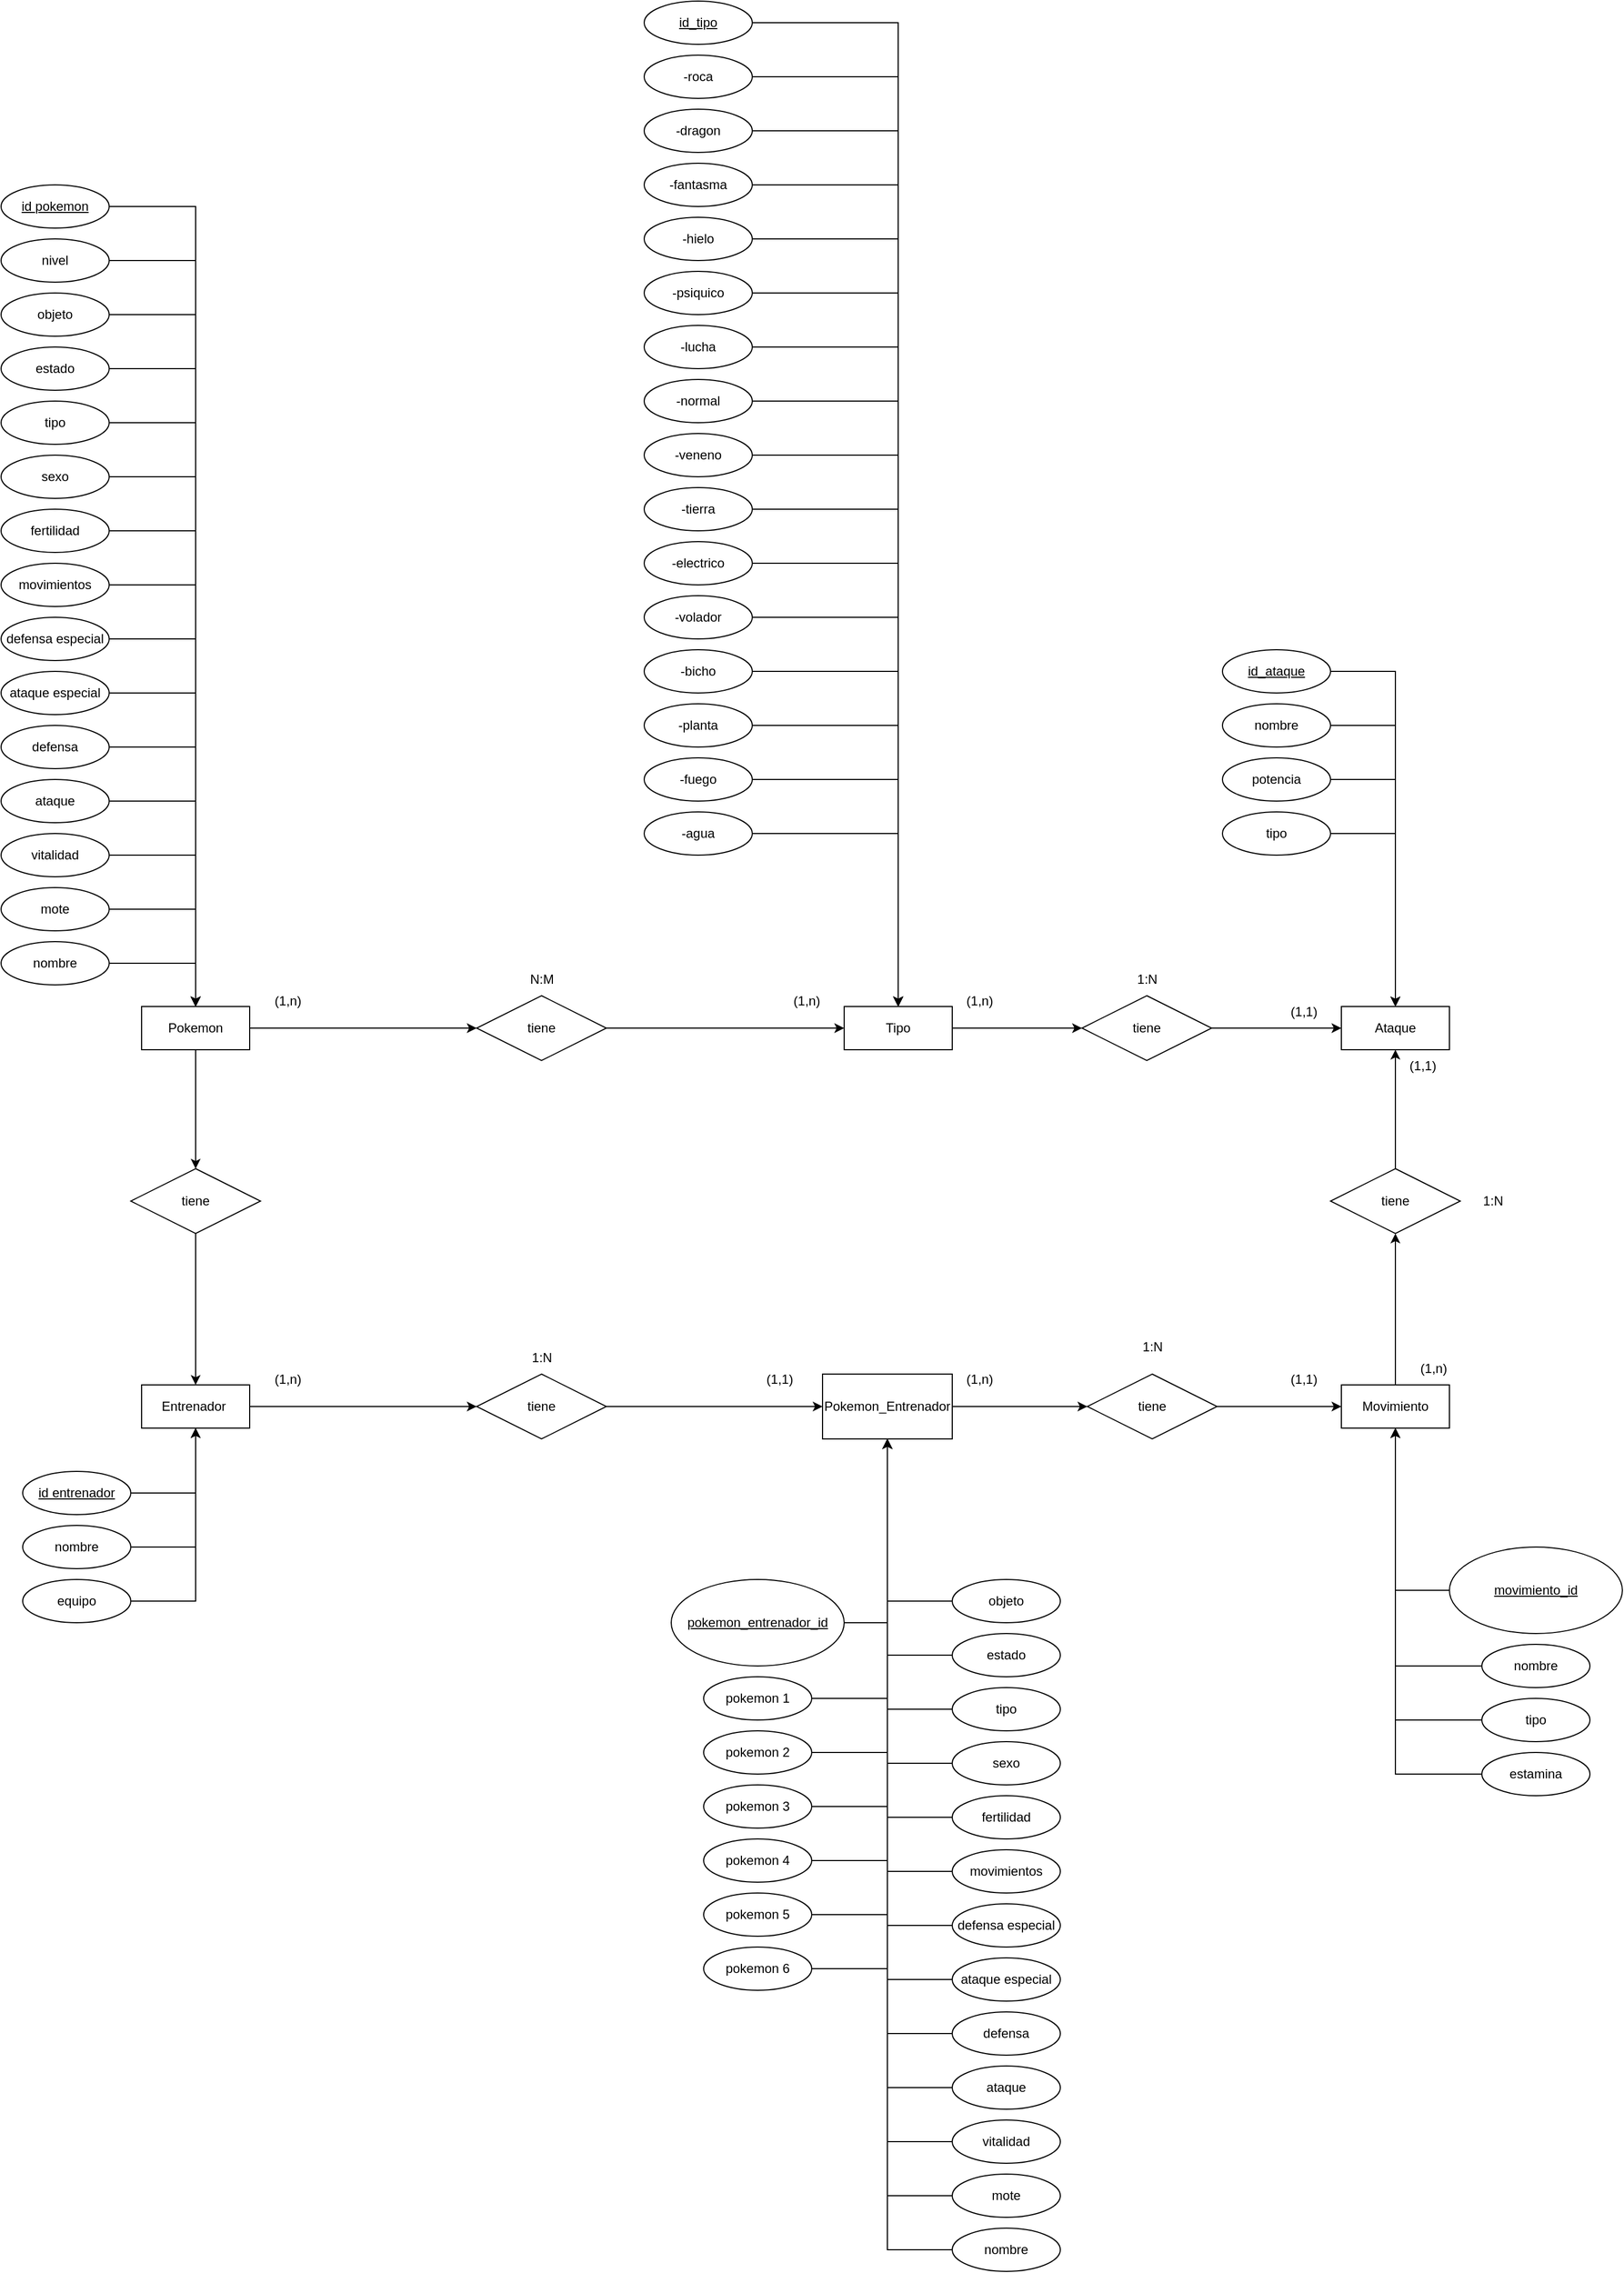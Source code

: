 <mxfile version="21.0.6" type="device"><diagram id="R2lEEEUBdFMjLlhIrx00" name="Page-1"><mxGraphModel dx="2190" dy="-4470" grid="1" gridSize="10" guides="1" tooltips="1" connect="1" arrows="1" fold="1" page="1" pageScale="1" pageWidth="850" pageHeight="1100" math="0" shadow="0" extFonts="Permanent Marker^https://fonts.googleapis.com/css?family=Permanent+Marker"><root><mxCell id="0"/><mxCell id="1" parent="0"/><mxCell id="x5G75nbqkh0U1uUKyFEa-530" style="edgeStyle=orthogonalEdgeStyle;rounded=0;orthogonalLoop=1;jettySize=auto;html=1;exitX=1;exitY=0.5;exitDx=0;exitDy=0;entryX=0;entryY=0.5;entryDx=0;entryDy=0;" parent="1" source="qln_caeNBjAnbk7us_ng-47" target="qln_caeNBjAnbk7us_ng-74" edge="1"><mxGeometry relative="1" as="geometry"/></mxCell><mxCell id="NhyKZMnc2FJVeLlSs4U3-15" style="edgeStyle=orthogonalEdgeStyle;rounded=0;orthogonalLoop=1;jettySize=auto;html=1;exitX=0.5;exitY=1;exitDx=0;exitDy=0;entryX=0.5;entryY=0;entryDx=0;entryDy=0;" parent="1" source="qln_caeNBjAnbk7us_ng-47" target="NhyKZMnc2FJVeLlSs4U3-10" edge="1"><mxGeometry relative="1" as="geometry"/></mxCell><mxCell id="qln_caeNBjAnbk7us_ng-47" value="Pokemon" style="whiteSpace=wrap;html=1;align=center;" parent="1" vertex="1"><mxGeometry x="-180" y="6580" width="100" height="40" as="geometry"/></mxCell><mxCell id="qln_caeNBjAnbk7us_ng-70" value="Ataque" style="whiteSpace=wrap;html=1;align=center;" parent="1" vertex="1"><mxGeometry x="930" y="6580" width="100" height="40" as="geometry"/></mxCell><mxCell id="x5G75nbqkh0U1uUKyFEa-531" style="edgeStyle=orthogonalEdgeStyle;rounded=0;orthogonalLoop=1;jettySize=auto;html=1;exitX=1;exitY=0.5;exitDx=0;exitDy=0;entryX=0;entryY=0.5;entryDx=0;entryDy=0;" parent="1" source="qln_caeNBjAnbk7us_ng-74" target="x5G75nbqkh0U1uUKyFEa-524" edge="1"><mxGeometry relative="1" as="geometry"/></mxCell><mxCell id="qln_caeNBjAnbk7us_ng-74" value="tiene" style="shape=rhombus;perimeter=rhombusPerimeter;whiteSpace=wrap;html=1;align=center;" parent="1" vertex="1"><mxGeometry x="130" y="6570" width="120" height="60" as="geometry"/></mxCell><mxCell id="AE3IdgqN83eDhT4mOjnv-27" style="edgeStyle=orthogonalEdgeStyle;rounded=0;orthogonalLoop=1;jettySize=auto;html=1;exitX=1;exitY=0.5;exitDx=0;exitDy=0;" parent="1" source="qln_caeNBjAnbk7us_ng-88" target="qln_caeNBjAnbk7us_ng-47" edge="1"><mxGeometry relative="1" as="geometry"/></mxCell><mxCell id="qln_caeNBjAnbk7us_ng-88" value="id pokemon" style="ellipse;whiteSpace=wrap;html=1;align=center;fontStyle=4;" parent="1" vertex="1"><mxGeometry x="-310" y="5820" width="100" height="40" as="geometry"/></mxCell><mxCell id="AE3IdgqN83eDhT4mOjnv-26" style="edgeStyle=orthogonalEdgeStyle;rounded=0;orthogonalLoop=1;jettySize=auto;html=1;exitX=1;exitY=0.5;exitDx=0;exitDy=0;" parent="1" source="qln_caeNBjAnbk7us_ng-89" target="qln_caeNBjAnbk7us_ng-47" edge="1"><mxGeometry relative="1" as="geometry"/></mxCell><mxCell id="qln_caeNBjAnbk7us_ng-89" value="nivel" style="ellipse;whiteSpace=wrap;html=1;align=center;" parent="1" vertex="1"><mxGeometry x="-310" y="5870" width="100" height="40" as="geometry"/></mxCell><mxCell id="AE3IdgqN83eDhT4mOjnv-23" style="edgeStyle=orthogonalEdgeStyle;rounded=0;orthogonalLoop=1;jettySize=auto;html=1;exitX=1;exitY=0.5;exitDx=0;exitDy=0;entryX=0.5;entryY=0;entryDx=0;entryDy=0;" parent="1" source="qln_caeNBjAnbk7us_ng-90" target="qln_caeNBjAnbk7us_ng-47" edge="1"><mxGeometry relative="1" as="geometry"/></mxCell><mxCell id="qln_caeNBjAnbk7us_ng-90" value="tipo" style="ellipse;whiteSpace=wrap;html=1;align=center;" parent="1" vertex="1"><mxGeometry x="-310" y="6020" width="100" height="40" as="geometry"/></mxCell><mxCell id="AE3IdgqN83eDhT4mOjnv-24" style="edgeStyle=orthogonalEdgeStyle;rounded=0;orthogonalLoop=1;jettySize=auto;html=1;exitX=1;exitY=0.5;exitDx=0;exitDy=0;" parent="1" source="qln_caeNBjAnbk7us_ng-91" target="qln_caeNBjAnbk7us_ng-47" edge="1"><mxGeometry relative="1" as="geometry"/></mxCell><mxCell id="qln_caeNBjAnbk7us_ng-91" value="estado" style="ellipse;whiteSpace=wrap;html=1;align=center;" parent="1" vertex="1"><mxGeometry x="-310" y="5970" width="100" height="40" as="geometry"/></mxCell><mxCell id="AE3IdgqN83eDhT4mOjnv-25" style="edgeStyle=orthogonalEdgeStyle;rounded=0;orthogonalLoop=1;jettySize=auto;html=1;exitX=1;exitY=0.5;exitDx=0;exitDy=0;" parent="1" source="qln_caeNBjAnbk7us_ng-92" target="qln_caeNBjAnbk7us_ng-47" edge="1"><mxGeometry relative="1" as="geometry"/></mxCell><mxCell id="qln_caeNBjAnbk7us_ng-92" value="objeto" style="ellipse;whiteSpace=wrap;html=1;align=center;" parent="1" vertex="1"><mxGeometry x="-310" y="5920" width="100" height="40" as="geometry"/></mxCell><mxCell id="AE3IdgqN83eDhT4mOjnv-22" style="edgeStyle=orthogonalEdgeStyle;rounded=0;orthogonalLoop=1;jettySize=auto;html=1;exitX=1;exitY=0.5;exitDx=0;exitDy=0;entryX=0.5;entryY=0;entryDx=0;entryDy=0;" parent="1" source="qln_caeNBjAnbk7us_ng-93" target="qln_caeNBjAnbk7us_ng-47" edge="1"><mxGeometry relative="1" as="geometry"/></mxCell><mxCell id="qln_caeNBjAnbk7us_ng-93" value="sexo" style="ellipse;whiteSpace=wrap;html=1;align=center;" parent="1" vertex="1"><mxGeometry x="-310" y="6070" width="100" height="40" as="geometry"/></mxCell><mxCell id="AE3IdgqN83eDhT4mOjnv-21" style="edgeStyle=orthogonalEdgeStyle;rounded=0;orthogonalLoop=1;jettySize=auto;html=1;exitX=1;exitY=0.5;exitDx=0;exitDy=0;entryX=0.5;entryY=0;entryDx=0;entryDy=0;" parent="1" source="qln_caeNBjAnbk7us_ng-94" target="qln_caeNBjAnbk7us_ng-47" edge="1"><mxGeometry relative="1" as="geometry"/></mxCell><mxCell id="qln_caeNBjAnbk7us_ng-94" value="fertilidad" style="ellipse;whiteSpace=wrap;html=1;align=center;" parent="1" vertex="1"><mxGeometry x="-310" y="6120" width="100" height="40" as="geometry"/></mxCell><mxCell id="qln_caeNBjAnbk7us_ng-101" value="(1,n)" style="text;html=1;align=center;verticalAlign=middle;resizable=0;points=[];autosize=1;strokeColor=none;fillColor=none;" parent="1" vertex="1"><mxGeometry x="410" y="6560" width="50" height="30" as="geometry"/></mxCell><mxCell id="qln_caeNBjAnbk7us_ng-102" value="(1,n)" style="text;html=1;align=center;verticalAlign=middle;resizable=0;points=[];autosize=1;strokeColor=none;fillColor=none;" parent="1" vertex="1"><mxGeometry x="-70" y="6560" width="50" height="30" as="geometry"/></mxCell><mxCell id="qln_caeNBjAnbk7us_ng-103" value="N:M" style="text;html=1;align=center;verticalAlign=middle;resizable=0;points=[];autosize=1;strokeColor=none;fillColor=none;" parent="1" vertex="1"><mxGeometry x="165" y="6540" width="50" height="30" as="geometry"/></mxCell><mxCell id="NhyKZMnc2FJVeLlSs4U3-11" style="edgeStyle=orthogonalEdgeStyle;rounded=0;orthogonalLoop=1;jettySize=auto;html=1;exitX=1;exitY=0.5;exitDx=0;exitDy=0;entryX=0;entryY=0.5;entryDx=0;entryDy=0;" parent="1" source="x5G75nbqkh0U1uUKyFEa-524" target="NhyKZMnc2FJVeLlSs4U3-5" edge="1"><mxGeometry relative="1" as="geometry"/></mxCell><mxCell id="x5G75nbqkh0U1uUKyFEa-524" value="Tipo" style="whiteSpace=wrap;html=1;align=center;" parent="1" vertex="1"><mxGeometry x="470" y="6580" width="100" height="40" as="geometry"/></mxCell><mxCell id="NhyKZMnc2FJVeLlSs4U3-18" style="edgeStyle=orthogonalEdgeStyle;rounded=0;orthogonalLoop=1;jettySize=auto;html=1;exitX=1;exitY=0.5;exitDx=0;exitDy=0;entryX=0;entryY=0.5;entryDx=0;entryDy=0;" parent="1" source="x5G75nbqkh0U1uUKyFEa-525" target="NhyKZMnc2FJVeLlSs4U3-17" edge="1"><mxGeometry relative="1" as="geometry"/></mxCell><mxCell id="x5G75nbqkh0U1uUKyFEa-525" value="Entrenador&amp;nbsp;" style="whiteSpace=wrap;html=1;align=center;" parent="1" vertex="1"><mxGeometry x="-180" y="6930" width="100" height="40" as="geometry"/></mxCell><mxCell id="NhyKZMnc2FJVeLlSs4U3-13" style="edgeStyle=orthogonalEdgeStyle;rounded=0;orthogonalLoop=1;jettySize=auto;html=1;exitX=1;exitY=0.5;exitDx=0;exitDy=0;entryX=0;entryY=0.5;entryDx=0;entryDy=0;" parent="1" source="x5G75nbqkh0U1uUKyFEa-526" target="NhyKZMnc2FJVeLlSs4U3-9" edge="1"><mxGeometry relative="1" as="geometry"/></mxCell><mxCell id="x5G75nbqkh0U1uUKyFEa-526" value="Pokemon_Entrenador" style="whiteSpace=wrap;html=1;align=center;" parent="1" vertex="1"><mxGeometry x="450" y="6920" width="120" height="60" as="geometry"/></mxCell><mxCell id="NhyKZMnc2FJVeLlSs4U3-12" style="edgeStyle=orthogonalEdgeStyle;rounded=0;orthogonalLoop=1;jettySize=auto;html=1;exitX=1;exitY=0.5;exitDx=0;exitDy=0;entryX=0;entryY=0.5;entryDx=0;entryDy=0;" parent="1" source="NhyKZMnc2FJVeLlSs4U3-5" target="qln_caeNBjAnbk7us_ng-70" edge="1"><mxGeometry relative="1" as="geometry"/></mxCell><mxCell id="NhyKZMnc2FJVeLlSs4U3-5" value="tiene" style="shape=rhombus;perimeter=rhombusPerimeter;whiteSpace=wrap;html=1;align=center;" parent="1" vertex="1"><mxGeometry x="690" y="6570" width="120" height="60" as="geometry"/></mxCell><mxCell id="NhyKZMnc2FJVeLlSs4U3-26" value="" style="edgeStyle=orthogonalEdgeStyle;rounded=0;orthogonalLoop=1;jettySize=auto;html=1;" parent="1" source="NhyKZMnc2FJVeLlSs4U3-8" target="NhyKZMnc2FJVeLlSs4U3-24" edge="1"><mxGeometry relative="1" as="geometry"/></mxCell><mxCell id="NhyKZMnc2FJVeLlSs4U3-8" value="Movimiento" style="whiteSpace=wrap;html=1;align=center;" parent="1" vertex="1"><mxGeometry x="930" y="6930" width="100" height="40" as="geometry"/></mxCell><mxCell id="NhyKZMnc2FJVeLlSs4U3-14" style="edgeStyle=orthogonalEdgeStyle;rounded=0;orthogonalLoop=1;jettySize=auto;html=1;exitX=1;exitY=0.5;exitDx=0;exitDy=0;entryX=0;entryY=0.5;entryDx=0;entryDy=0;" parent="1" source="NhyKZMnc2FJVeLlSs4U3-9" target="NhyKZMnc2FJVeLlSs4U3-8" edge="1"><mxGeometry relative="1" as="geometry"/></mxCell><mxCell id="NhyKZMnc2FJVeLlSs4U3-9" value="tiene" style="shape=rhombus;perimeter=rhombusPerimeter;whiteSpace=wrap;html=1;align=center;" parent="1" vertex="1"><mxGeometry x="695" y="6920" width="120" height="60" as="geometry"/></mxCell><mxCell id="NhyKZMnc2FJVeLlSs4U3-16" style="edgeStyle=orthogonalEdgeStyle;rounded=0;orthogonalLoop=1;jettySize=auto;html=1;exitX=0.5;exitY=1;exitDx=0;exitDy=0;entryX=0.5;entryY=0;entryDx=0;entryDy=0;" parent="1" source="NhyKZMnc2FJVeLlSs4U3-10" target="x5G75nbqkh0U1uUKyFEa-525" edge="1"><mxGeometry relative="1" as="geometry"/></mxCell><mxCell id="NhyKZMnc2FJVeLlSs4U3-10" value="tiene" style="shape=rhombus;perimeter=rhombusPerimeter;whiteSpace=wrap;html=1;align=center;" parent="1" vertex="1"><mxGeometry x="-190" y="6730" width="120" height="60" as="geometry"/></mxCell><mxCell id="NhyKZMnc2FJVeLlSs4U3-19" style="edgeStyle=orthogonalEdgeStyle;rounded=0;orthogonalLoop=1;jettySize=auto;html=1;exitX=1;exitY=0.5;exitDx=0;exitDy=0;entryX=0;entryY=0.5;entryDx=0;entryDy=0;" parent="1" source="NhyKZMnc2FJVeLlSs4U3-17" target="x5G75nbqkh0U1uUKyFEa-526" edge="1"><mxGeometry relative="1" as="geometry"/></mxCell><mxCell id="NhyKZMnc2FJVeLlSs4U3-17" value="tiene" style="shape=rhombus;perimeter=rhombusPerimeter;whiteSpace=wrap;html=1;align=center;" parent="1" vertex="1"><mxGeometry x="130" y="6920" width="120" height="60" as="geometry"/></mxCell><mxCell id="NhyKZMnc2FJVeLlSs4U3-20" value="(1,n)" style="text;html=1;align=center;verticalAlign=middle;resizable=0;points=[];autosize=1;strokeColor=none;fillColor=none;" parent="1" vertex="1"><mxGeometry x="-70" y="6910" width="50" height="30" as="geometry"/></mxCell><mxCell id="NhyKZMnc2FJVeLlSs4U3-21" value="(1,1)" style="text;html=1;align=center;verticalAlign=middle;resizable=0;points=[];autosize=1;strokeColor=none;fillColor=none;" parent="1" vertex="1"><mxGeometry x="385" y="6910" width="50" height="30" as="geometry"/></mxCell><mxCell id="NhyKZMnc2FJVeLlSs4U3-22" value="1:N" style="text;html=1;align=center;verticalAlign=middle;resizable=0;points=[];autosize=1;strokeColor=none;fillColor=none;" parent="1" vertex="1"><mxGeometry x="170" y="6890" width="40" height="30" as="geometry"/></mxCell><mxCell id="NhyKZMnc2FJVeLlSs4U3-25" value="" style="edgeStyle=orthogonalEdgeStyle;rounded=0;orthogonalLoop=1;jettySize=auto;html=1;" parent="1" source="NhyKZMnc2FJVeLlSs4U3-24" target="qln_caeNBjAnbk7us_ng-70" edge="1"><mxGeometry relative="1" as="geometry"/></mxCell><mxCell id="NhyKZMnc2FJVeLlSs4U3-24" value="tiene" style="shape=rhombus;perimeter=rhombusPerimeter;whiteSpace=wrap;html=1;align=center;" parent="1" vertex="1"><mxGeometry x="920" y="6730" width="120" height="60" as="geometry"/></mxCell><mxCell id="NhyKZMnc2FJVeLlSs4U3-28" value="(1,n)" style="text;html=1;align=center;verticalAlign=middle;resizable=0;points=[];autosize=1;strokeColor=none;fillColor=none;" parent="1" vertex="1"><mxGeometry x="990" y="6900" width="50" height="30" as="geometry"/></mxCell><mxCell id="NhyKZMnc2FJVeLlSs4U3-30" value="(1,1)" style="text;html=1;align=center;verticalAlign=middle;resizable=0;points=[];autosize=1;strokeColor=none;fillColor=none;" parent="1" vertex="1"><mxGeometry x="980" y="6620" width="50" height="30" as="geometry"/></mxCell><mxCell id="NhyKZMnc2FJVeLlSs4U3-31" value="1:N" style="text;html=1;align=center;verticalAlign=middle;resizable=0;points=[];autosize=1;strokeColor=none;fillColor=none;" parent="1" vertex="1"><mxGeometry x="1050" y="6745" width="40" height="30" as="geometry"/></mxCell><mxCell id="NhyKZMnc2FJVeLlSs4U3-33" value="(1,n)" style="text;html=1;align=center;verticalAlign=middle;resizable=0;points=[];autosize=1;strokeColor=none;fillColor=none;" parent="1" vertex="1"><mxGeometry x="570" y="6910" width="50" height="30" as="geometry"/></mxCell><mxCell id="NhyKZMnc2FJVeLlSs4U3-35" value="(1,1)" style="text;html=1;align=center;verticalAlign=middle;resizable=0;points=[];autosize=1;strokeColor=none;fillColor=none;" parent="1" vertex="1"><mxGeometry x="870" y="6910" width="50" height="30" as="geometry"/></mxCell><mxCell id="NhyKZMnc2FJVeLlSs4U3-36" value="(1,n)" style="text;html=1;align=center;verticalAlign=middle;resizable=0;points=[];autosize=1;strokeColor=none;fillColor=none;" parent="1" vertex="1"><mxGeometry x="570" y="6560" width="50" height="30" as="geometry"/></mxCell><mxCell id="NhyKZMnc2FJVeLlSs4U3-37" value="(1,1)" style="text;html=1;align=center;verticalAlign=middle;resizable=0;points=[];autosize=1;strokeColor=none;fillColor=none;" parent="1" vertex="1"><mxGeometry x="870" y="6570" width="50" height="30" as="geometry"/></mxCell><mxCell id="NhyKZMnc2FJVeLlSs4U3-40" value="1:N" style="text;html=1;align=center;verticalAlign=middle;resizable=0;points=[];autosize=1;strokeColor=none;fillColor=none;" parent="1" vertex="1"><mxGeometry x="735" y="6880" width="40" height="30" as="geometry"/></mxCell><mxCell id="NhyKZMnc2FJVeLlSs4U3-41" value="1:N" style="text;html=1;align=center;verticalAlign=middle;resizable=0;points=[];autosize=1;strokeColor=none;fillColor=none;" parent="1" vertex="1"><mxGeometry x="730" y="6540" width="40" height="30" as="geometry"/></mxCell><mxCell id="AE3IdgqN83eDhT4mOjnv-20" style="edgeStyle=orthogonalEdgeStyle;rounded=0;orthogonalLoop=1;jettySize=auto;html=1;exitX=1;exitY=0.5;exitDx=0;exitDy=0;entryX=0.5;entryY=0;entryDx=0;entryDy=0;" parent="1" source="AE3IdgqN83eDhT4mOjnv-2" target="qln_caeNBjAnbk7us_ng-47" edge="1"><mxGeometry relative="1" as="geometry"/></mxCell><mxCell id="AE3IdgqN83eDhT4mOjnv-2" value="movimientos" style="ellipse;whiteSpace=wrap;html=1;align=center;" parent="1" vertex="1"><mxGeometry x="-310" y="6170" width="100" height="40" as="geometry"/></mxCell><mxCell id="AE3IdgqN83eDhT4mOjnv-16" style="edgeStyle=orthogonalEdgeStyle;rounded=0;orthogonalLoop=1;jettySize=auto;html=1;exitX=1;exitY=0.5;exitDx=0;exitDy=0;entryX=0.5;entryY=0;entryDx=0;entryDy=0;" parent="1" source="AE3IdgqN83eDhT4mOjnv-3" target="qln_caeNBjAnbk7us_ng-47" edge="1"><mxGeometry relative="1" as="geometry"/></mxCell><mxCell id="AE3IdgqN83eDhT4mOjnv-3" value="defensa" style="ellipse;whiteSpace=wrap;html=1;align=center;" parent="1" vertex="1"><mxGeometry x="-310" y="6320" width="100" height="40" as="geometry"/></mxCell><mxCell id="AE3IdgqN83eDhT4mOjnv-19" style="edgeStyle=orthogonalEdgeStyle;rounded=0;orthogonalLoop=1;jettySize=auto;html=1;exitX=1;exitY=0.5;exitDx=0;exitDy=0;" parent="1" source="AE3IdgqN83eDhT4mOjnv-4" target="qln_caeNBjAnbk7us_ng-47" edge="1"><mxGeometry relative="1" as="geometry"/></mxCell><mxCell id="AE3IdgqN83eDhT4mOjnv-4" value="ataque especial&lt;br/&gt;" style="ellipse;whiteSpace=wrap;html=1;align=center;" parent="1" vertex="1"><mxGeometry x="-310" y="6270" width="100" height="40" as="geometry"/></mxCell><mxCell id="AE3IdgqN83eDhT4mOjnv-18" style="edgeStyle=orthogonalEdgeStyle;rounded=0;orthogonalLoop=1;jettySize=auto;html=1;exitX=1;exitY=0.5;exitDx=0;exitDy=0;" parent="1" source="AE3IdgqN83eDhT4mOjnv-5" target="qln_caeNBjAnbk7us_ng-47" edge="1"><mxGeometry relative="1" as="geometry"/></mxCell><mxCell id="AE3IdgqN83eDhT4mOjnv-5" value="defensa especial&lt;br/&gt;" style="ellipse;whiteSpace=wrap;html=1;align=center;" parent="1" vertex="1"><mxGeometry x="-310" y="6220" width="100" height="40" as="geometry"/></mxCell><mxCell id="AE3IdgqN83eDhT4mOjnv-17" style="edgeStyle=orthogonalEdgeStyle;rounded=0;orthogonalLoop=1;jettySize=auto;html=1;exitX=1;exitY=0.5;exitDx=0;exitDy=0;" parent="1" source="AE3IdgqN83eDhT4mOjnv-6" target="qln_caeNBjAnbk7us_ng-47" edge="1"><mxGeometry relative="1" as="geometry"/></mxCell><mxCell id="AE3IdgqN83eDhT4mOjnv-6" value="ataque" style="ellipse;whiteSpace=wrap;html=1;align=center;" parent="1" vertex="1"><mxGeometry x="-310" y="6370" width="100" height="40" as="geometry"/></mxCell><mxCell id="AE3IdgqN83eDhT4mOjnv-15" style="edgeStyle=orthogonalEdgeStyle;rounded=0;orthogonalLoop=1;jettySize=auto;html=1;exitX=1;exitY=0.5;exitDx=0;exitDy=0;" parent="1" source="AE3IdgqN83eDhT4mOjnv-7" target="qln_caeNBjAnbk7us_ng-47" edge="1"><mxGeometry relative="1" as="geometry"/></mxCell><mxCell id="AE3IdgqN83eDhT4mOjnv-7" value="vitalidad" style="ellipse;whiteSpace=wrap;html=1;align=center;" parent="1" vertex="1"><mxGeometry x="-310" y="6420" width="100" height="40" as="geometry"/></mxCell><mxCell id="AE3IdgqN83eDhT4mOjnv-11" style="edgeStyle=orthogonalEdgeStyle;rounded=0;orthogonalLoop=1;jettySize=auto;html=1;exitX=1;exitY=0.5;exitDx=0;exitDy=0;entryX=0.5;entryY=0;entryDx=0;entryDy=0;" parent="1" source="AE3IdgqN83eDhT4mOjnv-8" target="qln_caeNBjAnbk7us_ng-47" edge="1"><mxGeometry relative="1" as="geometry"/></mxCell><mxCell id="AE3IdgqN83eDhT4mOjnv-8" value="mote" style="ellipse;whiteSpace=wrap;html=1;align=center;" parent="1" vertex="1"><mxGeometry x="-310" y="6470" width="100" height="40" as="geometry"/></mxCell><mxCell id="AE3IdgqN83eDhT4mOjnv-10" style="edgeStyle=orthogonalEdgeStyle;rounded=0;orthogonalLoop=1;jettySize=auto;html=1;exitX=1;exitY=0.5;exitDx=0;exitDy=0;" parent="1" source="AE3IdgqN83eDhT4mOjnv-9" target="qln_caeNBjAnbk7us_ng-47" edge="1"><mxGeometry relative="1" as="geometry"/></mxCell><mxCell id="AE3IdgqN83eDhT4mOjnv-9" value="nombre" style="ellipse;whiteSpace=wrap;html=1;align=center;" parent="1" vertex="1"><mxGeometry x="-310" y="6520" width="100" height="40" as="geometry"/></mxCell><mxCell id="AE3IdgqN83eDhT4mOjnv-44" style="edgeStyle=orthogonalEdgeStyle;rounded=0;orthogonalLoop=1;jettySize=auto;html=1;exitX=1;exitY=0.5;exitDx=0;exitDy=0;entryX=0.5;entryY=1;entryDx=0;entryDy=0;" parent="1" source="AE3IdgqN83eDhT4mOjnv-28" target="x5G75nbqkh0U1uUKyFEa-525" edge="1"><mxGeometry relative="1" as="geometry"/></mxCell><mxCell id="AE3IdgqN83eDhT4mOjnv-28" value="id entrenador" style="ellipse;whiteSpace=wrap;html=1;align=center;fontStyle=4;" parent="1" vertex="1"><mxGeometry x="-290" y="7010" width="100" height="40" as="geometry"/></mxCell><mxCell id="AE3IdgqN83eDhT4mOjnv-46" style="edgeStyle=orthogonalEdgeStyle;rounded=0;orthogonalLoop=1;jettySize=auto;html=1;exitX=1;exitY=0.5;exitDx=0;exitDy=0;entryX=0.5;entryY=1;entryDx=0;entryDy=0;" parent="1" source="AE3IdgqN83eDhT4mOjnv-29" target="x5G75nbqkh0U1uUKyFEa-525" edge="1"><mxGeometry relative="1" as="geometry"/></mxCell><mxCell id="AE3IdgqN83eDhT4mOjnv-29" value="equipo" style="ellipse;whiteSpace=wrap;html=1;align=center;" parent="1" vertex="1"><mxGeometry x="-290" y="7110" width="100" height="40" as="geometry"/></mxCell><mxCell id="AE3IdgqN83eDhT4mOjnv-45" style="edgeStyle=orthogonalEdgeStyle;rounded=0;orthogonalLoop=1;jettySize=auto;html=1;exitX=1;exitY=0.5;exitDx=0;exitDy=0;entryX=0.5;entryY=1;entryDx=0;entryDy=0;" parent="1" source="AE3IdgqN83eDhT4mOjnv-43" target="x5G75nbqkh0U1uUKyFEa-525" edge="1"><mxGeometry relative="1" as="geometry"/></mxCell><mxCell id="AE3IdgqN83eDhT4mOjnv-43" value="nombre" style="ellipse;whiteSpace=wrap;html=1;align=center;" parent="1" vertex="1"><mxGeometry x="-290" y="7060" width="100" height="40" as="geometry"/></mxCell><mxCell id="AE3IdgqN83eDhT4mOjnv-54" style="edgeStyle=orthogonalEdgeStyle;rounded=0;orthogonalLoop=1;jettySize=auto;html=1;exitX=1;exitY=0.5;exitDx=0;exitDy=0;entryX=0.5;entryY=1;entryDx=0;entryDy=0;" parent="1" source="AE3IdgqN83eDhT4mOjnv-47" target="x5G75nbqkh0U1uUKyFEa-526" edge="1"><mxGeometry relative="1" as="geometry"/></mxCell><mxCell id="AE3IdgqN83eDhT4mOjnv-47" value="pokemon_entrenador_id" style="ellipse;whiteSpace=wrap;html=1;align=center;fontStyle=4;" parent="1" vertex="1"><mxGeometry x="310" y="7110" width="160" height="80" as="geometry"/></mxCell><mxCell id="AE3IdgqN83eDhT4mOjnv-56" style="edgeStyle=orthogonalEdgeStyle;rounded=0;orthogonalLoop=1;jettySize=auto;html=1;exitX=1;exitY=0.5;exitDx=0;exitDy=0;entryX=0.5;entryY=1;entryDx=0;entryDy=0;" parent="1" source="AE3IdgqN83eDhT4mOjnv-48" target="x5G75nbqkh0U1uUKyFEa-526" edge="1"><mxGeometry relative="1" as="geometry"/></mxCell><mxCell id="AE3IdgqN83eDhT4mOjnv-48" value="pokemon 2" style="ellipse;whiteSpace=wrap;html=1;align=center;" parent="1" vertex="1"><mxGeometry x="340" y="7250" width="100" height="40" as="geometry"/></mxCell><mxCell id="AE3IdgqN83eDhT4mOjnv-55" style="edgeStyle=orthogonalEdgeStyle;rounded=0;orthogonalLoop=1;jettySize=auto;html=1;exitX=1;exitY=0.5;exitDx=0;exitDy=0;entryX=0.5;entryY=1;entryDx=0;entryDy=0;" parent="1" source="AE3IdgqN83eDhT4mOjnv-49" target="x5G75nbqkh0U1uUKyFEa-526" edge="1"><mxGeometry relative="1" as="geometry"/></mxCell><mxCell id="AE3IdgqN83eDhT4mOjnv-49" value="pokemon 1" style="ellipse;whiteSpace=wrap;html=1;align=center;" parent="1" vertex="1"><mxGeometry x="340" y="7200" width="100" height="40" as="geometry"/></mxCell><mxCell id="AE3IdgqN83eDhT4mOjnv-58" style="edgeStyle=orthogonalEdgeStyle;rounded=0;orthogonalLoop=1;jettySize=auto;html=1;exitX=1;exitY=0.5;exitDx=0;exitDy=0;entryX=0.5;entryY=1;entryDx=0;entryDy=0;" parent="1" source="AE3IdgqN83eDhT4mOjnv-50" target="x5G75nbqkh0U1uUKyFEa-526" edge="1"><mxGeometry relative="1" as="geometry"/></mxCell><mxCell id="AE3IdgqN83eDhT4mOjnv-50" value="pokemon 4" style="ellipse;whiteSpace=wrap;html=1;align=center;" parent="1" vertex="1"><mxGeometry x="340" y="7350" width="100" height="40" as="geometry"/></mxCell><mxCell id="AE3IdgqN83eDhT4mOjnv-57" style="edgeStyle=orthogonalEdgeStyle;rounded=0;orthogonalLoop=1;jettySize=auto;html=1;exitX=1;exitY=0.5;exitDx=0;exitDy=0;" parent="1" source="AE3IdgqN83eDhT4mOjnv-51" target="x5G75nbqkh0U1uUKyFEa-526" edge="1"><mxGeometry relative="1" as="geometry"/></mxCell><mxCell id="AE3IdgqN83eDhT4mOjnv-51" value="pokemon 3" style="ellipse;whiteSpace=wrap;html=1;align=center;" parent="1" vertex="1"><mxGeometry x="340" y="7300" width="100" height="40" as="geometry"/></mxCell><mxCell id="AE3IdgqN83eDhT4mOjnv-60" style="edgeStyle=orthogonalEdgeStyle;rounded=0;orthogonalLoop=1;jettySize=auto;html=1;exitX=1;exitY=0.5;exitDx=0;exitDy=0;entryX=0.5;entryY=1;entryDx=0;entryDy=0;" parent="1" source="AE3IdgqN83eDhT4mOjnv-52" target="x5G75nbqkh0U1uUKyFEa-526" edge="1"><mxGeometry relative="1" as="geometry"/></mxCell><mxCell id="AE3IdgqN83eDhT4mOjnv-52" value="pokemon 6" style="ellipse;whiteSpace=wrap;html=1;align=center;" parent="1" vertex="1"><mxGeometry x="340" y="7450" width="100" height="40" as="geometry"/></mxCell><mxCell id="AE3IdgqN83eDhT4mOjnv-59" style="edgeStyle=orthogonalEdgeStyle;rounded=0;orthogonalLoop=1;jettySize=auto;html=1;exitX=1;exitY=0.5;exitDx=0;exitDy=0;" parent="1" source="AE3IdgqN83eDhT4mOjnv-53" target="x5G75nbqkh0U1uUKyFEa-526" edge="1"><mxGeometry relative="1" as="geometry"/></mxCell><mxCell id="AE3IdgqN83eDhT4mOjnv-53" value="pokemon 5" style="ellipse;whiteSpace=wrap;html=1;align=center;" parent="1" vertex="1"><mxGeometry x="340" y="7400" width="100" height="40" as="geometry"/></mxCell><mxCell id="AE3IdgqN83eDhT4mOjnv-76" style="edgeStyle=orthogonalEdgeStyle;rounded=0;orthogonalLoop=1;jettySize=auto;html=1;exitX=0;exitY=0.5;exitDx=0;exitDy=0;" parent="1" source="AE3IdgqN83eDhT4mOjnv-61" target="x5G75nbqkh0U1uUKyFEa-526" edge="1"><mxGeometry relative="1" as="geometry"/></mxCell><mxCell id="AE3IdgqN83eDhT4mOjnv-61" value="tipo" style="ellipse;whiteSpace=wrap;html=1;align=center;" parent="1" vertex="1"><mxGeometry x="570" y="7210" width="100" height="40" as="geometry"/></mxCell><mxCell id="AE3IdgqN83eDhT4mOjnv-75" style="edgeStyle=orthogonalEdgeStyle;rounded=0;orthogonalLoop=1;jettySize=auto;html=1;exitX=0;exitY=0.5;exitDx=0;exitDy=0;" parent="1" source="AE3IdgqN83eDhT4mOjnv-62" target="x5G75nbqkh0U1uUKyFEa-526" edge="1"><mxGeometry relative="1" as="geometry"/></mxCell><mxCell id="AE3IdgqN83eDhT4mOjnv-62" value="estado" style="ellipse;whiteSpace=wrap;html=1;align=center;" parent="1" vertex="1"><mxGeometry x="570" y="7160" width="100" height="40" as="geometry"/></mxCell><mxCell id="AE3IdgqN83eDhT4mOjnv-74" style="edgeStyle=orthogonalEdgeStyle;rounded=0;orthogonalLoop=1;jettySize=auto;html=1;exitX=0;exitY=0.5;exitDx=0;exitDy=0;entryX=0.5;entryY=1;entryDx=0;entryDy=0;" parent="1" source="AE3IdgqN83eDhT4mOjnv-63" target="x5G75nbqkh0U1uUKyFEa-526" edge="1"><mxGeometry relative="1" as="geometry"/></mxCell><mxCell id="AE3IdgqN83eDhT4mOjnv-63" value="objeto" style="ellipse;whiteSpace=wrap;html=1;align=center;" parent="1" vertex="1"><mxGeometry x="570" y="7110" width="100" height="40" as="geometry"/></mxCell><mxCell id="AE3IdgqN83eDhT4mOjnv-77" style="edgeStyle=orthogonalEdgeStyle;rounded=0;orthogonalLoop=1;jettySize=auto;html=1;exitX=0;exitY=0.5;exitDx=0;exitDy=0;" parent="1" source="AE3IdgqN83eDhT4mOjnv-64" target="x5G75nbqkh0U1uUKyFEa-526" edge="1"><mxGeometry relative="1" as="geometry"/></mxCell><mxCell id="AE3IdgqN83eDhT4mOjnv-64" value="sexo" style="ellipse;whiteSpace=wrap;html=1;align=center;" parent="1" vertex="1"><mxGeometry x="570" y="7260" width="100" height="40" as="geometry"/></mxCell><mxCell id="AE3IdgqN83eDhT4mOjnv-78" style="edgeStyle=orthogonalEdgeStyle;rounded=0;orthogonalLoop=1;jettySize=auto;html=1;exitX=0;exitY=0.5;exitDx=0;exitDy=0;" parent="1" source="AE3IdgqN83eDhT4mOjnv-65" target="x5G75nbqkh0U1uUKyFEa-526" edge="1"><mxGeometry relative="1" as="geometry"/></mxCell><mxCell id="AE3IdgqN83eDhT4mOjnv-65" value="fertilidad" style="ellipse;whiteSpace=wrap;html=1;align=center;" parent="1" vertex="1"><mxGeometry x="570" y="7310" width="100" height="40" as="geometry"/></mxCell><mxCell id="AE3IdgqN83eDhT4mOjnv-79" style="edgeStyle=orthogonalEdgeStyle;rounded=0;orthogonalLoop=1;jettySize=auto;html=1;exitX=0;exitY=0.5;exitDx=0;exitDy=0;" parent="1" source="AE3IdgqN83eDhT4mOjnv-66" target="x5G75nbqkh0U1uUKyFEa-526" edge="1"><mxGeometry relative="1" as="geometry"/></mxCell><mxCell id="AE3IdgqN83eDhT4mOjnv-66" value="movimientos" style="ellipse;whiteSpace=wrap;html=1;align=center;" parent="1" vertex="1"><mxGeometry x="570" y="7360" width="100" height="40" as="geometry"/></mxCell><mxCell id="AE3IdgqN83eDhT4mOjnv-82" style="edgeStyle=orthogonalEdgeStyle;rounded=0;orthogonalLoop=1;jettySize=auto;html=1;exitX=0;exitY=0.5;exitDx=0;exitDy=0;" parent="1" source="AE3IdgqN83eDhT4mOjnv-67" target="x5G75nbqkh0U1uUKyFEa-526" edge="1"><mxGeometry relative="1" as="geometry"/></mxCell><mxCell id="AE3IdgqN83eDhT4mOjnv-67" value="defensa" style="ellipse;whiteSpace=wrap;html=1;align=center;" parent="1" vertex="1"><mxGeometry x="570" y="7510" width="100" height="40" as="geometry"/></mxCell><mxCell id="AE3IdgqN83eDhT4mOjnv-81" style="edgeStyle=orthogonalEdgeStyle;rounded=0;orthogonalLoop=1;jettySize=auto;html=1;exitX=0;exitY=0.5;exitDx=0;exitDy=0;" parent="1" source="AE3IdgqN83eDhT4mOjnv-68" target="x5G75nbqkh0U1uUKyFEa-526" edge="1"><mxGeometry relative="1" as="geometry"/></mxCell><mxCell id="AE3IdgqN83eDhT4mOjnv-68" value="ataque especial&lt;br/&gt;" style="ellipse;whiteSpace=wrap;html=1;align=center;" parent="1" vertex="1"><mxGeometry x="570" y="7460" width="100" height="40" as="geometry"/></mxCell><mxCell id="AE3IdgqN83eDhT4mOjnv-80" style="edgeStyle=orthogonalEdgeStyle;rounded=0;orthogonalLoop=1;jettySize=auto;html=1;exitX=0;exitY=0.5;exitDx=0;exitDy=0;" parent="1" source="AE3IdgqN83eDhT4mOjnv-69" target="x5G75nbqkh0U1uUKyFEa-526" edge="1"><mxGeometry relative="1" as="geometry"/></mxCell><mxCell id="AE3IdgqN83eDhT4mOjnv-69" value="defensa especial&lt;br/&gt;" style="ellipse;whiteSpace=wrap;html=1;align=center;" parent="1" vertex="1"><mxGeometry x="570" y="7410" width="100" height="40" as="geometry"/></mxCell><mxCell id="AE3IdgqN83eDhT4mOjnv-83" style="edgeStyle=orthogonalEdgeStyle;rounded=0;orthogonalLoop=1;jettySize=auto;html=1;exitX=0;exitY=0.5;exitDx=0;exitDy=0;" parent="1" source="AE3IdgqN83eDhT4mOjnv-70" target="x5G75nbqkh0U1uUKyFEa-526" edge="1"><mxGeometry relative="1" as="geometry"/></mxCell><mxCell id="AE3IdgqN83eDhT4mOjnv-70" value="ataque" style="ellipse;whiteSpace=wrap;html=1;align=center;" parent="1" vertex="1"><mxGeometry x="570" y="7560" width="100" height="40" as="geometry"/></mxCell><mxCell id="AE3IdgqN83eDhT4mOjnv-84" style="edgeStyle=orthogonalEdgeStyle;rounded=0;orthogonalLoop=1;jettySize=auto;html=1;exitX=0;exitY=0.5;exitDx=0;exitDy=0;" parent="1" source="AE3IdgqN83eDhT4mOjnv-71" target="x5G75nbqkh0U1uUKyFEa-526" edge="1"><mxGeometry relative="1" as="geometry"/></mxCell><mxCell id="AE3IdgqN83eDhT4mOjnv-71" value="vitalidad" style="ellipse;whiteSpace=wrap;html=1;align=center;" parent="1" vertex="1"><mxGeometry x="570" y="7610" width="100" height="40" as="geometry"/></mxCell><mxCell id="AE3IdgqN83eDhT4mOjnv-85" style="edgeStyle=orthogonalEdgeStyle;rounded=0;orthogonalLoop=1;jettySize=auto;html=1;exitX=0;exitY=0.5;exitDx=0;exitDy=0;" parent="1" source="AE3IdgqN83eDhT4mOjnv-72" target="x5G75nbqkh0U1uUKyFEa-526" edge="1"><mxGeometry relative="1" as="geometry"/></mxCell><mxCell id="AE3IdgqN83eDhT4mOjnv-72" value="mote" style="ellipse;whiteSpace=wrap;html=1;align=center;" parent="1" vertex="1"><mxGeometry x="570" y="7660" width="100" height="40" as="geometry"/></mxCell><mxCell id="AE3IdgqN83eDhT4mOjnv-86" style="edgeStyle=orthogonalEdgeStyle;rounded=0;orthogonalLoop=1;jettySize=auto;html=1;exitX=0;exitY=0.5;exitDx=0;exitDy=0;" parent="1" source="AE3IdgqN83eDhT4mOjnv-73" target="x5G75nbqkh0U1uUKyFEa-526" edge="1"><mxGeometry relative="1" as="geometry"/></mxCell><mxCell id="AE3IdgqN83eDhT4mOjnv-73" value="nombre" style="ellipse;whiteSpace=wrap;html=1;align=center;" parent="1" vertex="1"><mxGeometry x="570" y="7710" width="100" height="40" as="geometry"/></mxCell><mxCell id="AE3IdgqN83eDhT4mOjnv-98" style="edgeStyle=orthogonalEdgeStyle;rounded=0;orthogonalLoop=1;jettySize=auto;html=1;exitX=0;exitY=0.5;exitDx=0;exitDy=0;entryX=0.5;entryY=1;entryDx=0;entryDy=0;" parent="1" source="AE3IdgqN83eDhT4mOjnv-94" target="NhyKZMnc2FJVeLlSs4U3-8" edge="1"><mxGeometry relative="1" as="geometry"/></mxCell><mxCell id="AE3IdgqN83eDhT4mOjnv-94" value="movimiento_id" style="ellipse;whiteSpace=wrap;html=1;align=center;fontStyle=4;" parent="1" vertex="1"><mxGeometry x="1030" y="7080" width="160" height="80" as="geometry"/></mxCell><mxCell id="AE3IdgqN83eDhT4mOjnv-100" style="edgeStyle=orthogonalEdgeStyle;rounded=0;orthogonalLoop=1;jettySize=auto;html=1;exitX=0;exitY=0.5;exitDx=0;exitDy=0;" parent="1" source="AE3IdgqN83eDhT4mOjnv-95" target="NhyKZMnc2FJVeLlSs4U3-8" edge="1"><mxGeometry relative="1" as="geometry"/></mxCell><mxCell id="AE3IdgqN83eDhT4mOjnv-95" value="tipo" style="ellipse;whiteSpace=wrap;html=1;align=center;" parent="1" vertex="1"><mxGeometry x="1060" y="7220" width="100" height="40" as="geometry"/></mxCell><mxCell id="AE3IdgqN83eDhT4mOjnv-99" style="edgeStyle=orthogonalEdgeStyle;rounded=0;orthogonalLoop=1;jettySize=auto;html=1;exitX=0;exitY=0.5;exitDx=0;exitDy=0;entryX=0.5;entryY=1;entryDx=0;entryDy=0;" parent="1" source="AE3IdgqN83eDhT4mOjnv-96" target="NhyKZMnc2FJVeLlSs4U3-8" edge="1"><mxGeometry relative="1" as="geometry"/></mxCell><mxCell id="AE3IdgqN83eDhT4mOjnv-96" value="nombre" style="ellipse;whiteSpace=wrap;html=1;align=center;" parent="1" vertex="1"><mxGeometry x="1060" y="7170" width="100" height="40" as="geometry"/></mxCell><mxCell id="AE3IdgqN83eDhT4mOjnv-101" style="edgeStyle=orthogonalEdgeStyle;rounded=0;orthogonalLoop=1;jettySize=auto;html=1;exitX=0;exitY=0.5;exitDx=0;exitDy=0;" parent="1" source="AE3IdgqN83eDhT4mOjnv-97" target="NhyKZMnc2FJVeLlSs4U3-8" edge="1"><mxGeometry relative="1" as="geometry"/></mxCell><mxCell id="AE3IdgqN83eDhT4mOjnv-97" value="estamina" style="ellipse;whiteSpace=wrap;html=1;align=center;" parent="1" vertex="1"><mxGeometry x="1060" y="7270" width="100" height="40" as="geometry"/></mxCell><mxCell id="AE3IdgqN83eDhT4mOjnv-136" style="edgeStyle=orthogonalEdgeStyle;rounded=0;orthogonalLoop=1;jettySize=auto;html=1;exitX=1;exitY=0.5;exitDx=0;exitDy=0;" parent="1" source="AE3IdgqN83eDhT4mOjnv-108" target="x5G75nbqkh0U1uUKyFEa-524" edge="1"><mxGeometry relative="1" as="geometry"/></mxCell><mxCell id="AE3IdgqN83eDhT4mOjnv-108" value="-volador" style="ellipse;whiteSpace=wrap;html=1;align=center;" parent="1" vertex="1"><mxGeometry x="285" y="6200" width="100" height="40" as="geometry"/></mxCell><mxCell id="AE3IdgqN83eDhT4mOjnv-135" style="edgeStyle=orthogonalEdgeStyle;rounded=0;orthogonalLoop=1;jettySize=auto;html=1;exitX=1;exitY=0.5;exitDx=0;exitDy=0;" parent="1" source="AE3IdgqN83eDhT4mOjnv-109" target="x5G75nbqkh0U1uUKyFEa-524" edge="1"><mxGeometry relative="1" as="geometry"/></mxCell><mxCell id="AE3IdgqN83eDhT4mOjnv-109" value="-electrico" style="ellipse;whiteSpace=wrap;html=1;align=center;" parent="1" vertex="1"><mxGeometry x="285" y="6150" width="100" height="40" as="geometry"/></mxCell><mxCell id="AE3IdgqN83eDhT4mOjnv-131" style="edgeStyle=orthogonalEdgeStyle;rounded=0;orthogonalLoop=1;jettySize=auto;html=1;exitX=1;exitY=0.5;exitDx=0;exitDy=0;" parent="1" source="AE3IdgqN83eDhT4mOjnv-110" target="x5G75nbqkh0U1uUKyFEa-524" edge="1"><mxGeometry relative="1" as="geometry"/></mxCell><mxCell id="AE3IdgqN83eDhT4mOjnv-110" value="-tierra" style="ellipse;whiteSpace=wrap;html=1;align=center;" parent="1" vertex="1"><mxGeometry x="285" y="6100" width="100" height="40" as="geometry"/></mxCell><mxCell id="AE3IdgqN83eDhT4mOjnv-137" style="edgeStyle=orthogonalEdgeStyle;rounded=0;orthogonalLoop=1;jettySize=auto;html=1;exitX=1;exitY=0.5;exitDx=0;exitDy=0;" parent="1" source="AE3IdgqN83eDhT4mOjnv-111" target="x5G75nbqkh0U1uUKyFEa-524" edge="1"><mxGeometry relative="1" as="geometry"/></mxCell><mxCell id="AE3IdgqN83eDhT4mOjnv-111" value="-bicho" style="ellipse;whiteSpace=wrap;html=1;align=center;" parent="1" vertex="1"><mxGeometry x="285" y="6250" width="100" height="40" as="geometry"/></mxCell><mxCell id="AE3IdgqN83eDhT4mOjnv-138" style="edgeStyle=orthogonalEdgeStyle;rounded=0;orthogonalLoop=1;jettySize=auto;html=1;exitX=1;exitY=0.5;exitDx=0;exitDy=0;" parent="1" source="AE3IdgqN83eDhT4mOjnv-112" target="x5G75nbqkh0U1uUKyFEa-524" edge="1"><mxGeometry relative="1" as="geometry"/></mxCell><mxCell id="AE3IdgqN83eDhT4mOjnv-112" value="-planta" style="ellipse;whiteSpace=wrap;html=1;align=center;" parent="1" vertex="1"><mxGeometry x="285" y="6300" width="100" height="40" as="geometry"/></mxCell><mxCell id="AE3IdgqN83eDhT4mOjnv-139" style="edgeStyle=orthogonalEdgeStyle;rounded=0;orthogonalLoop=1;jettySize=auto;html=1;exitX=1;exitY=0.5;exitDx=0;exitDy=0;" parent="1" source="AE3IdgqN83eDhT4mOjnv-113" target="x5G75nbqkh0U1uUKyFEa-524" edge="1"><mxGeometry relative="1" as="geometry"/></mxCell><mxCell id="AE3IdgqN83eDhT4mOjnv-113" value="-fuego" style="ellipse;whiteSpace=wrap;html=1;align=center;" parent="1" vertex="1"><mxGeometry x="285" y="6350" width="100" height="40" as="geometry"/></mxCell><mxCell id="AE3IdgqN83eDhT4mOjnv-140" style="edgeStyle=orthogonalEdgeStyle;rounded=0;orthogonalLoop=1;jettySize=auto;html=1;exitX=1;exitY=0.5;exitDx=0;exitDy=0;" parent="1" source="AE3IdgqN83eDhT4mOjnv-114" target="x5G75nbqkh0U1uUKyFEa-524" edge="1"><mxGeometry relative="1" as="geometry"/></mxCell><mxCell id="AE3IdgqN83eDhT4mOjnv-114" value="-agua" style="ellipse;whiteSpace=wrap;html=1;align=center;" parent="1" vertex="1"><mxGeometry x="285" y="6400" width="100" height="40" as="geometry"/></mxCell><mxCell id="AE3IdgqN83eDhT4mOjnv-130" style="edgeStyle=orthogonalEdgeStyle;rounded=0;orthogonalLoop=1;jettySize=auto;html=1;exitX=1;exitY=0.5;exitDx=0;exitDy=0;" parent="1" source="AE3IdgqN83eDhT4mOjnv-115" target="x5G75nbqkh0U1uUKyFEa-524" edge="1"><mxGeometry relative="1" as="geometry"/></mxCell><mxCell id="AE3IdgqN83eDhT4mOjnv-115" value="-veneno" style="ellipse;whiteSpace=wrap;html=1;align=center;" parent="1" vertex="1"><mxGeometry x="285" y="6050" width="100" height="40" as="geometry"/></mxCell><mxCell id="AE3IdgqN83eDhT4mOjnv-129" style="edgeStyle=orthogonalEdgeStyle;rounded=0;orthogonalLoop=1;jettySize=auto;html=1;exitX=1;exitY=0.5;exitDx=0;exitDy=0;entryX=0.5;entryY=0;entryDx=0;entryDy=0;" parent="1" source="AE3IdgqN83eDhT4mOjnv-116" target="x5G75nbqkh0U1uUKyFEa-524" edge="1"><mxGeometry relative="1" as="geometry"/></mxCell><mxCell id="AE3IdgqN83eDhT4mOjnv-116" value="-normal" style="ellipse;whiteSpace=wrap;html=1;align=center;" parent="1" vertex="1"><mxGeometry x="285" y="6000" width="100" height="40" as="geometry"/></mxCell><mxCell id="AE3IdgqN83eDhT4mOjnv-128" style="edgeStyle=orthogonalEdgeStyle;rounded=0;orthogonalLoop=1;jettySize=auto;html=1;exitX=1;exitY=0.5;exitDx=0;exitDy=0;" parent="1" source="AE3IdgqN83eDhT4mOjnv-117" target="x5G75nbqkh0U1uUKyFEa-524" edge="1"><mxGeometry relative="1" as="geometry"/></mxCell><mxCell id="AE3IdgqN83eDhT4mOjnv-117" value="-lucha" style="ellipse;whiteSpace=wrap;html=1;align=center;" parent="1" vertex="1"><mxGeometry x="285" y="5950" width="100" height="40" as="geometry"/></mxCell><mxCell id="AE3IdgqN83eDhT4mOjnv-127" style="edgeStyle=orthogonalEdgeStyle;rounded=0;orthogonalLoop=1;jettySize=auto;html=1;exitX=1;exitY=0.5;exitDx=0;exitDy=0;" parent="1" source="AE3IdgqN83eDhT4mOjnv-118" target="x5G75nbqkh0U1uUKyFEa-524" edge="1"><mxGeometry relative="1" as="geometry"/></mxCell><mxCell id="AE3IdgqN83eDhT4mOjnv-118" value="-psiquico" style="ellipse;whiteSpace=wrap;html=1;align=center;" parent="1" vertex="1"><mxGeometry x="285" y="5900" width="100" height="40" as="geometry"/></mxCell><mxCell id="AE3IdgqN83eDhT4mOjnv-126" style="edgeStyle=orthogonalEdgeStyle;rounded=0;orthogonalLoop=1;jettySize=auto;html=1;exitX=1;exitY=0.5;exitDx=0;exitDy=0;" parent="1" source="AE3IdgqN83eDhT4mOjnv-119" target="x5G75nbqkh0U1uUKyFEa-524" edge="1"><mxGeometry relative="1" as="geometry"/></mxCell><mxCell id="AE3IdgqN83eDhT4mOjnv-119" value="-hielo" style="ellipse;whiteSpace=wrap;html=1;align=center;" parent="1" vertex="1"><mxGeometry x="285" y="5850" width="100" height="40" as="geometry"/></mxCell><mxCell id="AE3IdgqN83eDhT4mOjnv-125" style="edgeStyle=orthogonalEdgeStyle;rounded=0;orthogonalLoop=1;jettySize=auto;html=1;exitX=1;exitY=0.5;exitDx=0;exitDy=0;" parent="1" source="AE3IdgqN83eDhT4mOjnv-120" target="x5G75nbqkh0U1uUKyFEa-524" edge="1"><mxGeometry relative="1" as="geometry"/></mxCell><mxCell id="AE3IdgqN83eDhT4mOjnv-120" value="-fantasma" style="ellipse;whiteSpace=wrap;html=1;align=center;" parent="1" vertex="1"><mxGeometry x="285" y="5800" width="100" height="40" as="geometry"/></mxCell><mxCell id="AE3IdgqN83eDhT4mOjnv-124" style="edgeStyle=orthogonalEdgeStyle;rounded=0;orthogonalLoop=1;jettySize=auto;html=1;exitX=1;exitY=0.5;exitDx=0;exitDy=0;entryX=0.5;entryY=0;entryDx=0;entryDy=0;" parent="1" source="AE3IdgqN83eDhT4mOjnv-121" target="x5G75nbqkh0U1uUKyFEa-524" edge="1"><mxGeometry relative="1" as="geometry"/></mxCell><mxCell id="AE3IdgqN83eDhT4mOjnv-121" value="-dragon" style="ellipse;whiteSpace=wrap;html=1;align=center;" parent="1" vertex="1"><mxGeometry x="285" y="5750" width="100" height="40" as="geometry"/></mxCell><mxCell id="AE3IdgqN83eDhT4mOjnv-123" style="edgeStyle=orthogonalEdgeStyle;rounded=0;orthogonalLoop=1;jettySize=auto;html=1;exitX=1;exitY=0.5;exitDx=0;exitDy=0;entryX=0.5;entryY=0;entryDx=0;entryDy=0;" parent="1" source="AE3IdgqN83eDhT4mOjnv-122" target="x5G75nbqkh0U1uUKyFEa-524" edge="1"><mxGeometry relative="1" as="geometry"/></mxCell><mxCell id="AE3IdgqN83eDhT4mOjnv-122" value="-roca" style="ellipse;whiteSpace=wrap;html=1;align=center;" parent="1" vertex="1"><mxGeometry x="285" y="5700" width="100" height="40" as="geometry"/></mxCell><mxCell id="AE3IdgqN83eDhT4mOjnv-143" style="edgeStyle=orthogonalEdgeStyle;rounded=0;orthogonalLoop=1;jettySize=auto;html=1;exitX=1;exitY=0.5;exitDx=0;exitDy=0;entryX=0.5;entryY=0;entryDx=0;entryDy=0;" parent="1" source="AE3IdgqN83eDhT4mOjnv-141" target="qln_caeNBjAnbk7us_ng-70" edge="1"><mxGeometry relative="1" as="geometry"/></mxCell><mxCell id="AE3IdgqN83eDhT4mOjnv-141" value="potencia" style="ellipse;whiteSpace=wrap;html=1;align=center;" parent="1" vertex="1"><mxGeometry x="820" y="6350" width="100" height="40" as="geometry"/></mxCell><mxCell id="AE3IdgqN83eDhT4mOjnv-146" style="edgeStyle=orthogonalEdgeStyle;rounded=0;orthogonalLoop=1;jettySize=auto;html=1;exitX=1;exitY=0.5;exitDx=0;exitDy=0;" parent="1" source="AE3IdgqN83eDhT4mOjnv-142" target="qln_caeNBjAnbk7us_ng-70" edge="1"><mxGeometry relative="1" as="geometry"/></mxCell><mxCell id="AE3IdgqN83eDhT4mOjnv-142" value="tipo" style="ellipse;whiteSpace=wrap;html=1;align=center;" parent="1" vertex="1"><mxGeometry x="820" y="6400" width="100" height="40" as="geometry"/></mxCell><mxCell id="AE3IdgqN83eDhT4mOjnv-148" style="edgeStyle=orthogonalEdgeStyle;rounded=0;orthogonalLoop=1;jettySize=auto;html=1;exitX=1;exitY=0.5;exitDx=0;exitDy=0;" parent="1" source="AE3IdgqN83eDhT4mOjnv-147" target="qln_caeNBjAnbk7us_ng-70" edge="1"><mxGeometry relative="1" as="geometry"/></mxCell><mxCell id="AE3IdgqN83eDhT4mOjnv-147" value="nombre" style="ellipse;whiteSpace=wrap;html=1;align=center;" parent="1" vertex="1"><mxGeometry x="820" y="6300" width="100" height="40" as="geometry"/></mxCell><mxCell id="AE3IdgqN83eDhT4mOjnv-150" style="edgeStyle=orthogonalEdgeStyle;rounded=0;orthogonalLoop=1;jettySize=auto;html=1;" parent="1" source="AE3IdgqN83eDhT4mOjnv-149" target="qln_caeNBjAnbk7us_ng-70" edge="1"><mxGeometry relative="1" as="geometry"/></mxCell><mxCell id="AE3IdgqN83eDhT4mOjnv-149" value="&lt;u&gt;id_ataque&lt;/u&gt;" style="ellipse;whiteSpace=wrap;html=1;align=center;" parent="1" vertex="1"><mxGeometry x="820" y="6250" width="100" height="40" as="geometry"/></mxCell><mxCell id="2WcANxJ6mbg_gtBeb89z-2" style="edgeStyle=orthogonalEdgeStyle;rounded=0;orthogonalLoop=1;jettySize=auto;html=1;exitX=1;exitY=0.5;exitDx=0;exitDy=0;entryX=0.5;entryY=0;entryDx=0;entryDy=0;" parent="1" source="2WcANxJ6mbg_gtBeb89z-1" target="x5G75nbqkh0U1uUKyFEa-524" edge="1"><mxGeometry relative="1" as="geometry"/></mxCell><mxCell id="2WcANxJ6mbg_gtBeb89z-1" value="&lt;u&gt;id_tipo&lt;/u&gt;" style="ellipse;whiteSpace=wrap;html=1;align=center;" parent="1" vertex="1"><mxGeometry x="285" y="5650" width="100" height="40" as="geometry"/></mxCell></root></mxGraphModel></diagram></mxfile>